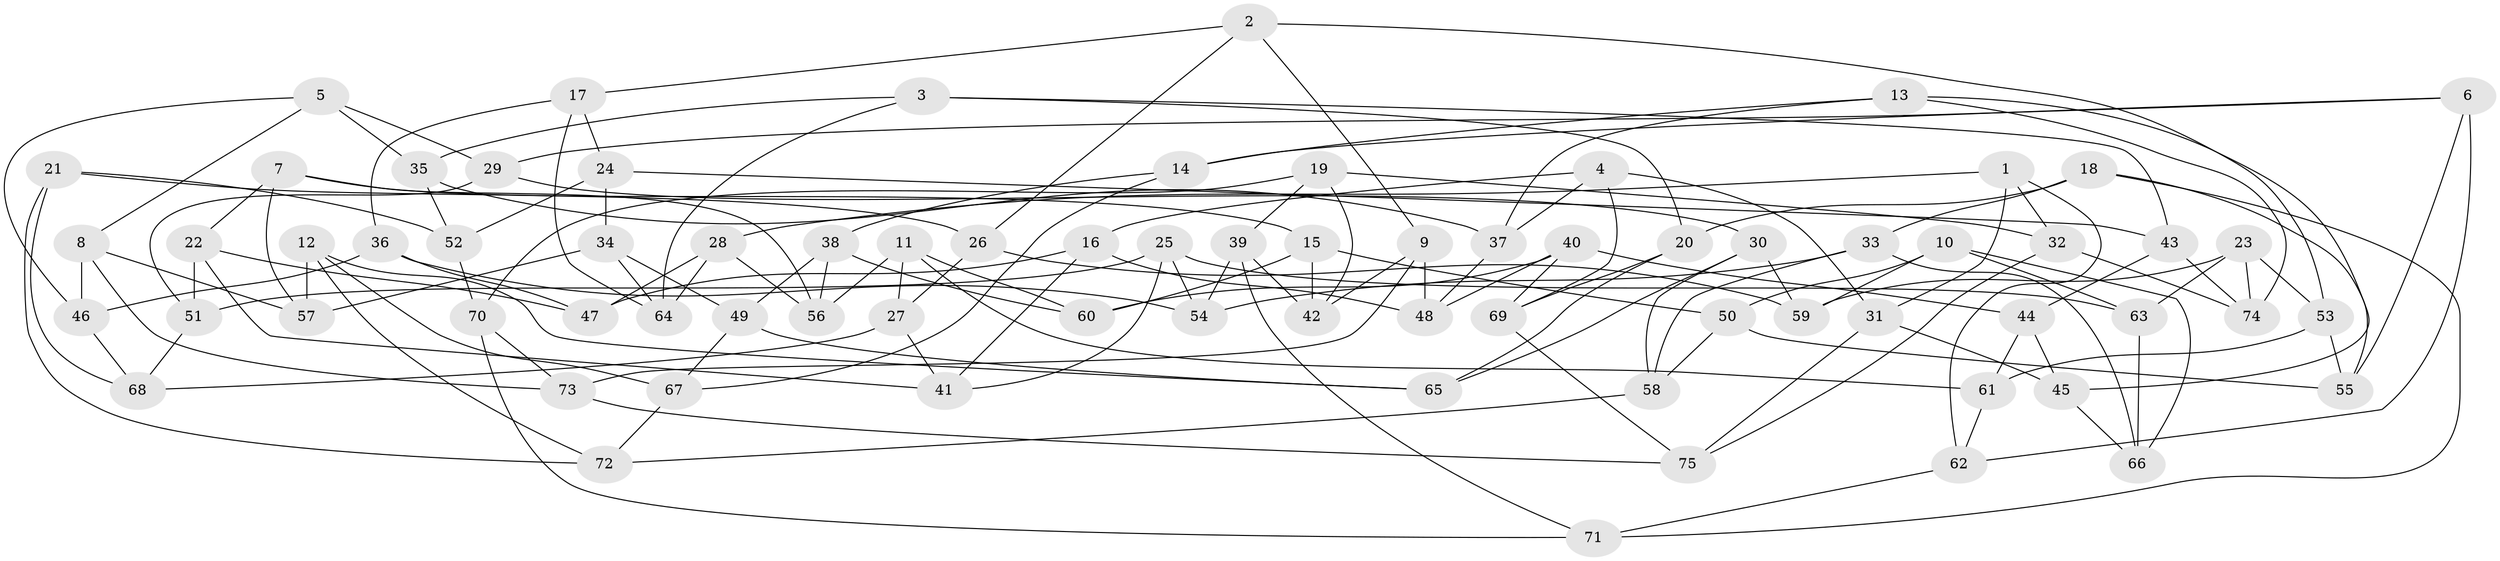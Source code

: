 // coarse degree distribution, {4: 0.36363636363636365, 3: 0.18181818181818182, 5: 0.22727272727272727, 7: 0.045454545454545456, 2: 0.045454545454545456, 6: 0.045454545454545456, 12: 0.045454545454545456, 10: 0.045454545454545456}
// Generated by graph-tools (version 1.1) at 2025/01/03/04/25 22:01:56]
// undirected, 75 vertices, 150 edges
graph export_dot {
graph [start="1"]
  node [color=gray90,style=filled];
  1;
  2;
  3;
  4;
  5;
  6;
  7;
  8;
  9;
  10;
  11;
  12;
  13;
  14;
  15;
  16;
  17;
  18;
  19;
  20;
  21;
  22;
  23;
  24;
  25;
  26;
  27;
  28;
  29;
  30;
  31;
  32;
  33;
  34;
  35;
  36;
  37;
  38;
  39;
  40;
  41;
  42;
  43;
  44;
  45;
  46;
  47;
  48;
  49;
  50;
  51;
  52;
  53;
  54;
  55;
  56;
  57;
  58;
  59;
  60;
  61;
  62;
  63;
  64;
  65;
  66;
  67;
  68;
  69;
  70;
  71;
  72;
  73;
  74;
  75;
  1 -- 62;
  1 -- 28;
  1 -- 32;
  1 -- 31;
  2 -- 26;
  2 -- 9;
  2 -- 17;
  2 -- 53;
  3 -- 64;
  3 -- 43;
  3 -- 35;
  3 -- 20;
  4 -- 69;
  4 -- 37;
  4 -- 16;
  4 -- 31;
  5 -- 46;
  5 -- 29;
  5 -- 8;
  5 -- 35;
  6 -- 55;
  6 -- 14;
  6 -- 29;
  6 -- 62;
  7 -- 57;
  7 -- 15;
  7 -- 56;
  7 -- 22;
  8 -- 73;
  8 -- 46;
  8 -- 57;
  9 -- 42;
  9 -- 48;
  9 -- 73;
  10 -- 63;
  10 -- 66;
  10 -- 50;
  10 -- 59;
  11 -- 56;
  11 -- 60;
  11 -- 27;
  11 -- 61;
  12 -- 65;
  12 -- 72;
  12 -- 57;
  12 -- 67;
  13 -- 37;
  13 -- 74;
  13 -- 45;
  13 -- 14;
  14 -- 67;
  14 -- 38;
  15 -- 50;
  15 -- 42;
  15 -- 60;
  16 -- 47;
  16 -- 41;
  16 -- 48;
  17 -- 64;
  17 -- 36;
  17 -- 24;
  18 -- 33;
  18 -- 71;
  18 -- 55;
  18 -- 20;
  19 -- 42;
  19 -- 39;
  19 -- 32;
  19 -- 70;
  20 -- 65;
  20 -- 69;
  21 -- 26;
  21 -- 72;
  21 -- 52;
  21 -- 68;
  22 -- 47;
  22 -- 51;
  22 -- 41;
  23 -- 74;
  23 -- 59;
  23 -- 63;
  23 -- 53;
  24 -- 34;
  24 -- 52;
  24 -- 43;
  25 -- 54;
  25 -- 63;
  25 -- 41;
  25 -- 51;
  26 -- 27;
  26 -- 59;
  27 -- 68;
  27 -- 41;
  28 -- 56;
  28 -- 64;
  28 -- 47;
  29 -- 51;
  29 -- 30;
  30 -- 65;
  30 -- 59;
  30 -- 58;
  31 -- 45;
  31 -- 75;
  32 -- 74;
  32 -- 75;
  33 -- 58;
  33 -- 66;
  33 -- 54;
  34 -- 64;
  34 -- 57;
  34 -- 49;
  35 -- 37;
  35 -- 52;
  36 -- 54;
  36 -- 46;
  36 -- 47;
  37 -- 48;
  38 -- 56;
  38 -- 60;
  38 -- 49;
  39 -- 54;
  39 -- 42;
  39 -- 71;
  40 -- 69;
  40 -- 48;
  40 -- 44;
  40 -- 60;
  43 -- 44;
  43 -- 74;
  44 -- 61;
  44 -- 45;
  45 -- 66;
  46 -- 68;
  49 -- 67;
  49 -- 65;
  50 -- 58;
  50 -- 55;
  51 -- 68;
  52 -- 70;
  53 -- 61;
  53 -- 55;
  58 -- 72;
  61 -- 62;
  62 -- 71;
  63 -- 66;
  67 -- 72;
  69 -- 75;
  70 -- 71;
  70 -- 73;
  73 -- 75;
}
